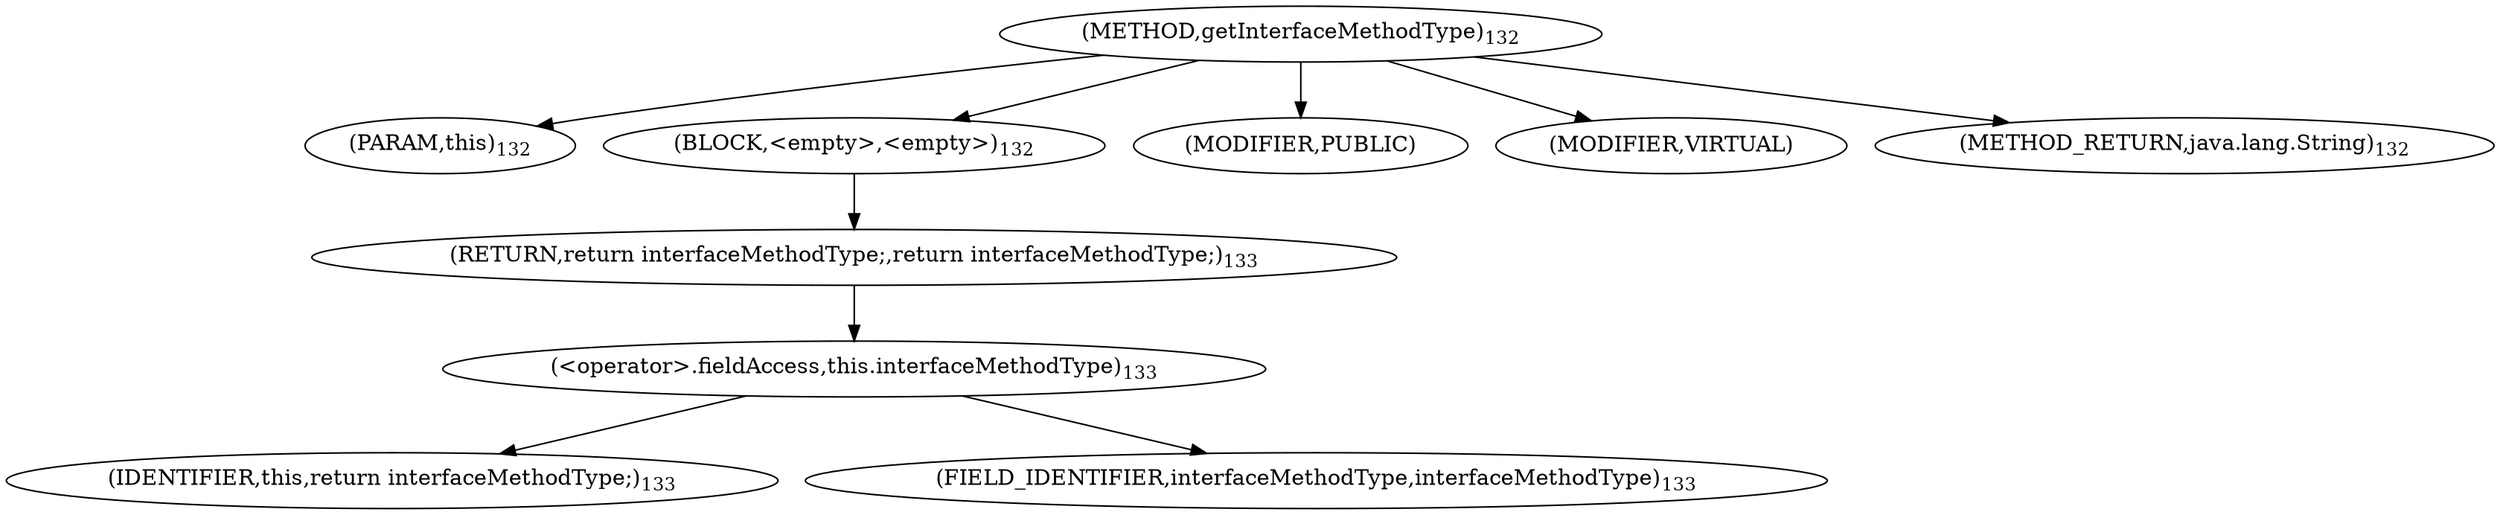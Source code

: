 digraph "getInterfaceMethodType" {  
"171" [label = <(METHOD,getInterfaceMethodType)<SUB>132</SUB>> ]
"172" [label = <(PARAM,this)<SUB>132</SUB>> ]
"173" [label = <(BLOCK,&lt;empty&gt;,&lt;empty&gt;)<SUB>132</SUB>> ]
"174" [label = <(RETURN,return interfaceMethodType;,return interfaceMethodType;)<SUB>133</SUB>> ]
"175" [label = <(&lt;operator&gt;.fieldAccess,this.interfaceMethodType)<SUB>133</SUB>> ]
"176" [label = <(IDENTIFIER,this,return interfaceMethodType;)<SUB>133</SUB>> ]
"177" [label = <(FIELD_IDENTIFIER,interfaceMethodType,interfaceMethodType)<SUB>133</SUB>> ]
"178" [label = <(MODIFIER,PUBLIC)> ]
"179" [label = <(MODIFIER,VIRTUAL)> ]
"180" [label = <(METHOD_RETURN,java.lang.String)<SUB>132</SUB>> ]
  "171" -> "172" 
  "171" -> "173" 
  "171" -> "178" 
  "171" -> "179" 
  "171" -> "180" 
  "173" -> "174" 
  "174" -> "175" 
  "175" -> "176" 
  "175" -> "177" 
}
